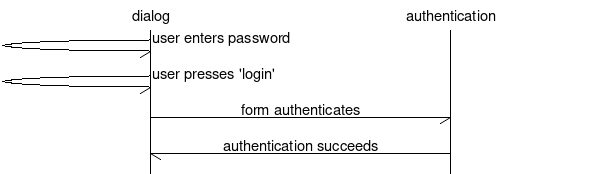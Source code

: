 
msc {

	dialog, authentication;

	dialog->dialog[label="user enters password"];
	dialog->dialog[label="user presses 'login'"];
	dialog->authentication[label="form authenticates"];
	authentication->dialog[label="authentication succeeds"];

}